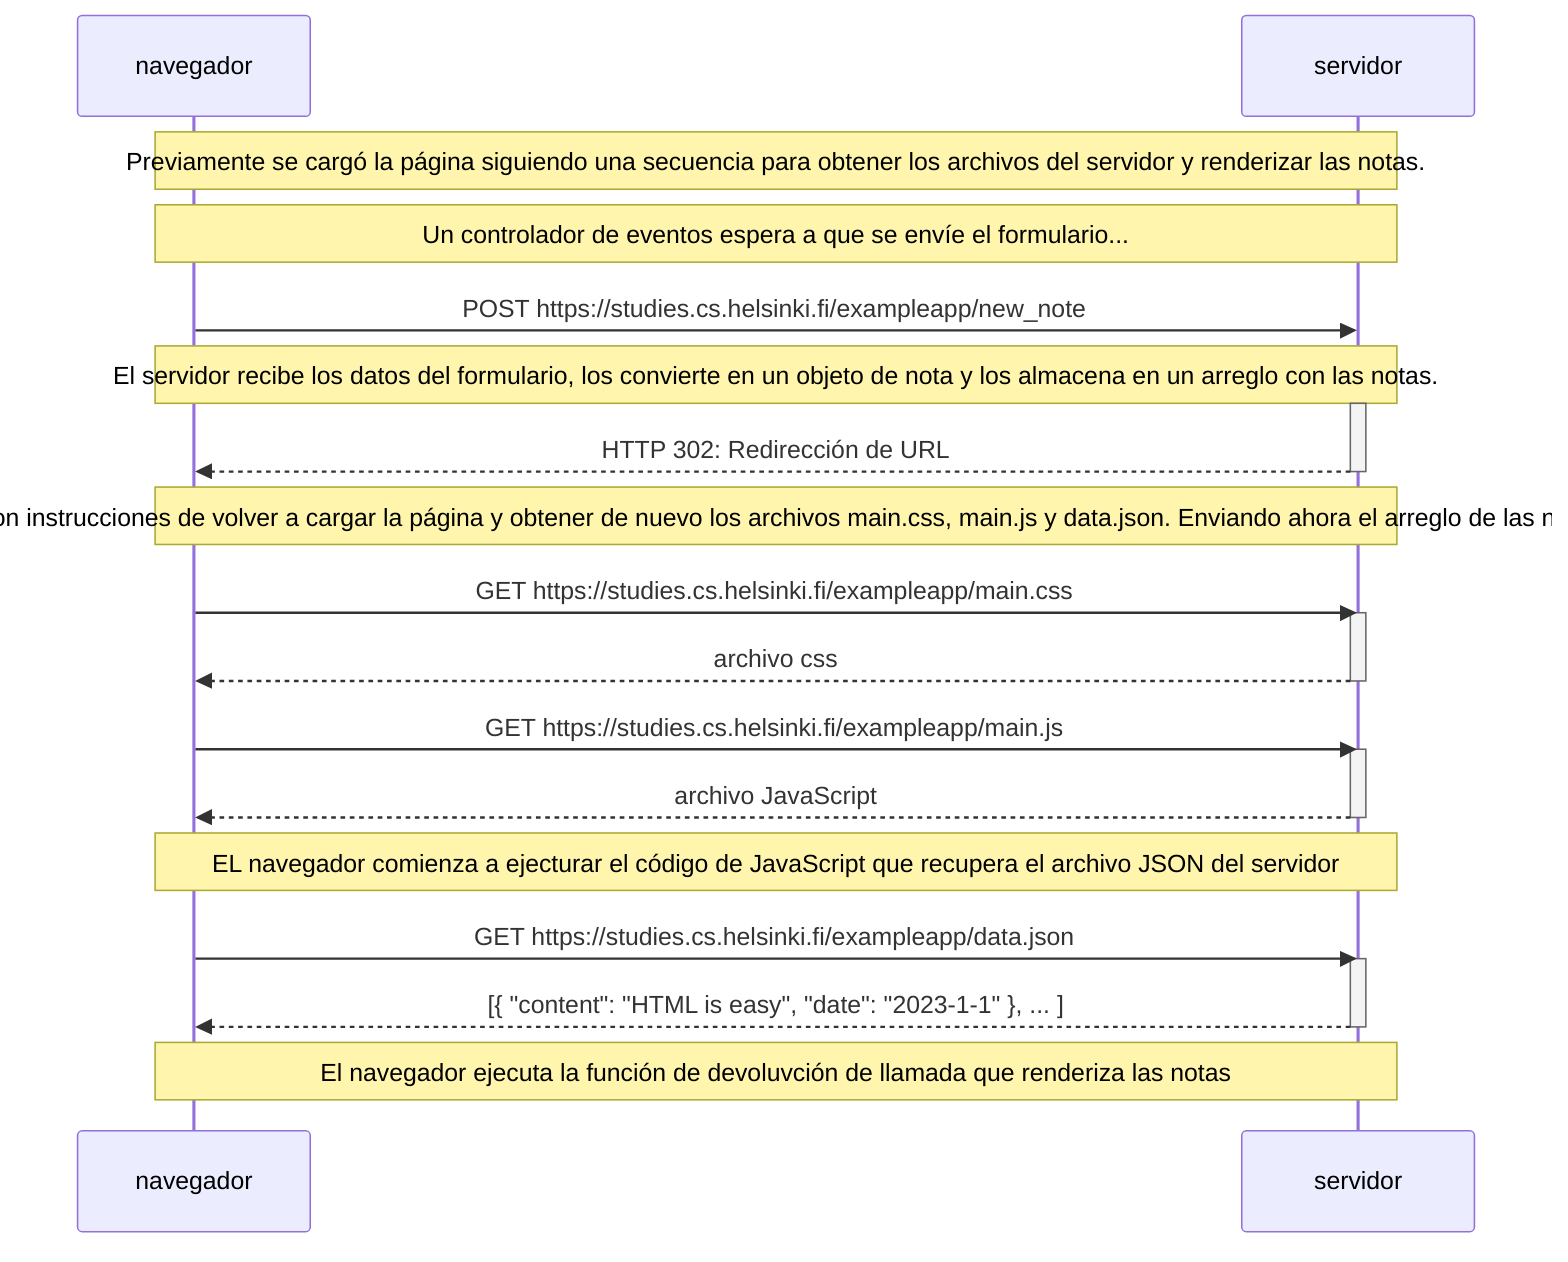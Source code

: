 sequenceDiagram
    participant navegador
    participant servidor

    Note over navegador,servidor: Previamente se cargó la página siguiendo una secuencia para obtener los archivos del servidor y renderizar las notas.
    Note over navegador,servidor: Un controlador de eventos espera a que se envíe el formulario...

    navegador->>servidor: POST https://studies.cs.helsinki.fi/exampleapp/new_note
    Note over navegador,servidor: El servidor recibe los datos del formulario, los convierte en un objeto de nota y los almacena en un arreglo con las notas.
    
    activate servidor
    servidor-->>navegador: HTTP 302: Redirección de URL
    deactivate servidor

   Note over navegador,servidor: Responde el Servidor al Navegador con instrucciones de volver a cargar la página y obtener de nuevo los archivos main.css, main.js y data.json. Enviando ahora el arreglo de las notas actualziado a través de data.json

    navegador->>servidor: GET https://studies.cs.helsinki.fi/exampleapp/main.css
    activate servidor
    servidor-->>navegador: archivo css
    deactivate servidor

    navegador->>servidor: GET https://studies.cs.helsinki.fi/exampleapp/main.js
    activate servidor
    servidor-->>navegador: archivo JavaScript
    deactivate servidor

    Note over navegador,servidor: EL navegador comienza a ejecturar el código de JavaScript que recupera el archivo JSON del servidor

    navegador->>servidor: GET https://studies.cs.helsinki.fi/exampleapp/data.json
    activate servidor
    servidor-->>navegador: [{ "content": "HTML is easy", "date": "2023-1-1" }, ... ]
    deactivate servidor

   Note over navegador,servidor: El navegador ejecuta la función de devoluvción de llamada que renderiza las notas